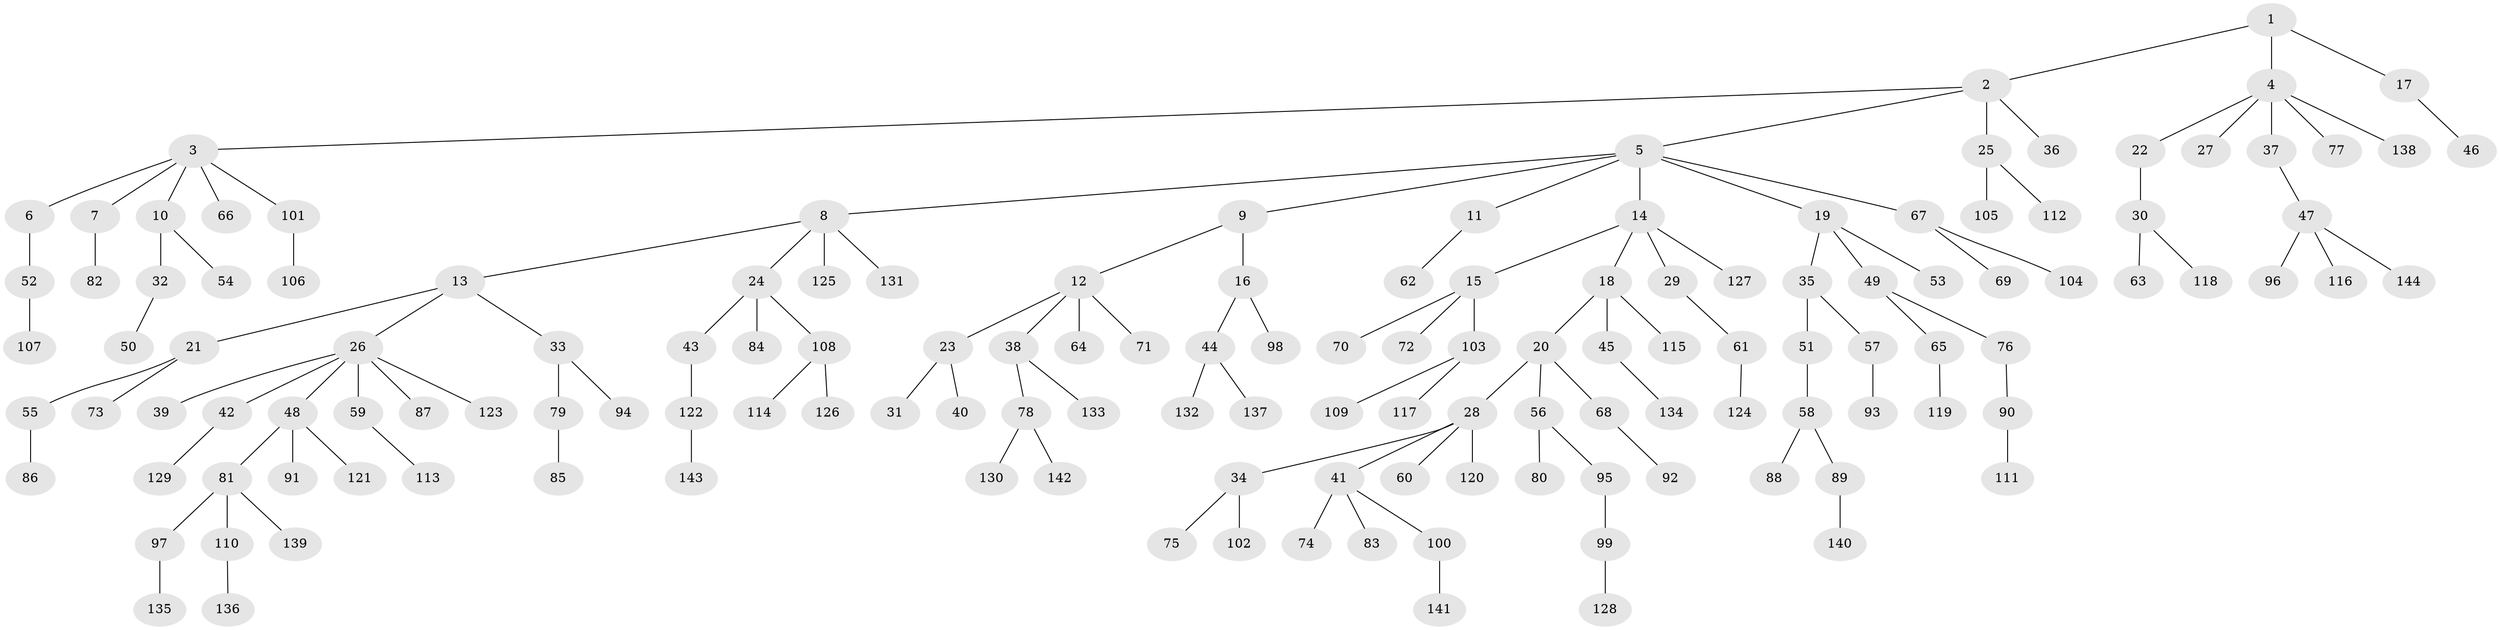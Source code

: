 // Generated by graph-tools (version 1.1) at 2025/53/03/09/25 04:53:13]
// undirected, 144 vertices, 143 edges
graph export_dot {
graph [start="1"]
  node [color=gray90,style=filled];
  1;
  2;
  3;
  4;
  5;
  6;
  7;
  8;
  9;
  10;
  11;
  12;
  13;
  14;
  15;
  16;
  17;
  18;
  19;
  20;
  21;
  22;
  23;
  24;
  25;
  26;
  27;
  28;
  29;
  30;
  31;
  32;
  33;
  34;
  35;
  36;
  37;
  38;
  39;
  40;
  41;
  42;
  43;
  44;
  45;
  46;
  47;
  48;
  49;
  50;
  51;
  52;
  53;
  54;
  55;
  56;
  57;
  58;
  59;
  60;
  61;
  62;
  63;
  64;
  65;
  66;
  67;
  68;
  69;
  70;
  71;
  72;
  73;
  74;
  75;
  76;
  77;
  78;
  79;
  80;
  81;
  82;
  83;
  84;
  85;
  86;
  87;
  88;
  89;
  90;
  91;
  92;
  93;
  94;
  95;
  96;
  97;
  98;
  99;
  100;
  101;
  102;
  103;
  104;
  105;
  106;
  107;
  108;
  109;
  110;
  111;
  112;
  113;
  114;
  115;
  116;
  117;
  118;
  119;
  120;
  121;
  122;
  123;
  124;
  125;
  126;
  127;
  128;
  129;
  130;
  131;
  132;
  133;
  134;
  135;
  136;
  137;
  138;
  139;
  140;
  141;
  142;
  143;
  144;
  1 -- 2;
  1 -- 4;
  1 -- 17;
  2 -- 3;
  2 -- 5;
  2 -- 25;
  2 -- 36;
  3 -- 6;
  3 -- 7;
  3 -- 10;
  3 -- 66;
  3 -- 101;
  4 -- 22;
  4 -- 27;
  4 -- 37;
  4 -- 77;
  4 -- 138;
  5 -- 8;
  5 -- 9;
  5 -- 11;
  5 -- 14;
  5 -- 19;
  5 -- 67;
  6 -- 52;
  7 -- 82;
  8 -- 13;
  8 -- 24;
  8 -- 125;
  8 -- 131;
  9 -- 12;
  9 -- 16;
  10 -- 32;
  10 -- 54;
  11 -- 62;
  12 -- 23;
  12 -- 38;
  12 -- 64;
  12 -- 71;
  13 -- 21;
  13 -- 26;
  13 -- 33;
  14 -- 15;
  14 -- 18;
  14 -- 29;
  14 -- 127;
  15 -- 70;
  15 -- 72;
  15 -- 103;
  16 -- 44;
  16 -- 98;
  17 -- 46;
  18 -- 20;
  18 -- 45;
  18 -- 115;
  19 -- 35;
  19 -- 49;
  19 -- 53;
  20 -- 28;
  20 -- 56;
  20 -- 68;
  21 -- 55;
  21 -- 73;
  22 -- 30;
  23 -- 31;
  23 -- 40;
  24 -- 43;
  24 -- 84;
  24 -- 108;
  25 -- 105;
  25 -- 112;
  26 -- 39;
  26 -- 42;
  26 -- 48;
  26 -- 59;
  26 -- 87;
  26 -- 123;
  28 -- 34;
  28 -- 41;
  28 -- 60;
  28 -- 120;
  29 -- 61;
  30 -- 63;
  30 -- 118;
  32 -- 50;
  33 -- 79;
  33 -- 94;
  34 -- 75;
  34 -- 102;
  35 -- 51;
  35 -- 57;
  37 -- 47;
  38 -- 78;
  38 -- 133;
  41 -- 74;
  41 -- 83;
  41 -- 100;
  42 -- 129;
  43 -- 122;
  44 -- 132;
  44 -- 137;
  45 -- 134;
  47 -- 96;
  47 -- 116;
  47 -- 144;
  48 -- 81;
  48 -- 91;
  48 -- 121;
  49 -- 65;
  49 -- 76;
  51 -- 58;
  52 -- 107;
  55 -- 86;
  56 -- 80;
  56 -- 95;
  57 -- 93;
  58 -- 88;
  58 -- 89;
  59 -- 113;
  61 -- 124;
  65 -- 119;
  67 -- 69;
  67 -- 104;
  68 -- 92;
  76 -- 90;
  78 -- 130;
  78 -- 142;
  79 -- 85;
  81 -- 97;
  81 -- 110;
  81 -- 139;
  89 -- 140;
  90 -- 111;
  95 -- 99;
  97 -- 135;
  99 -- 128;
  100 -- 141;
  101 -- 106;
  103 -- 109;
  103 -- 117;
  108 -- 114;
  108 -- 126;
  110 -- 136;
  122 -- 143;
}
